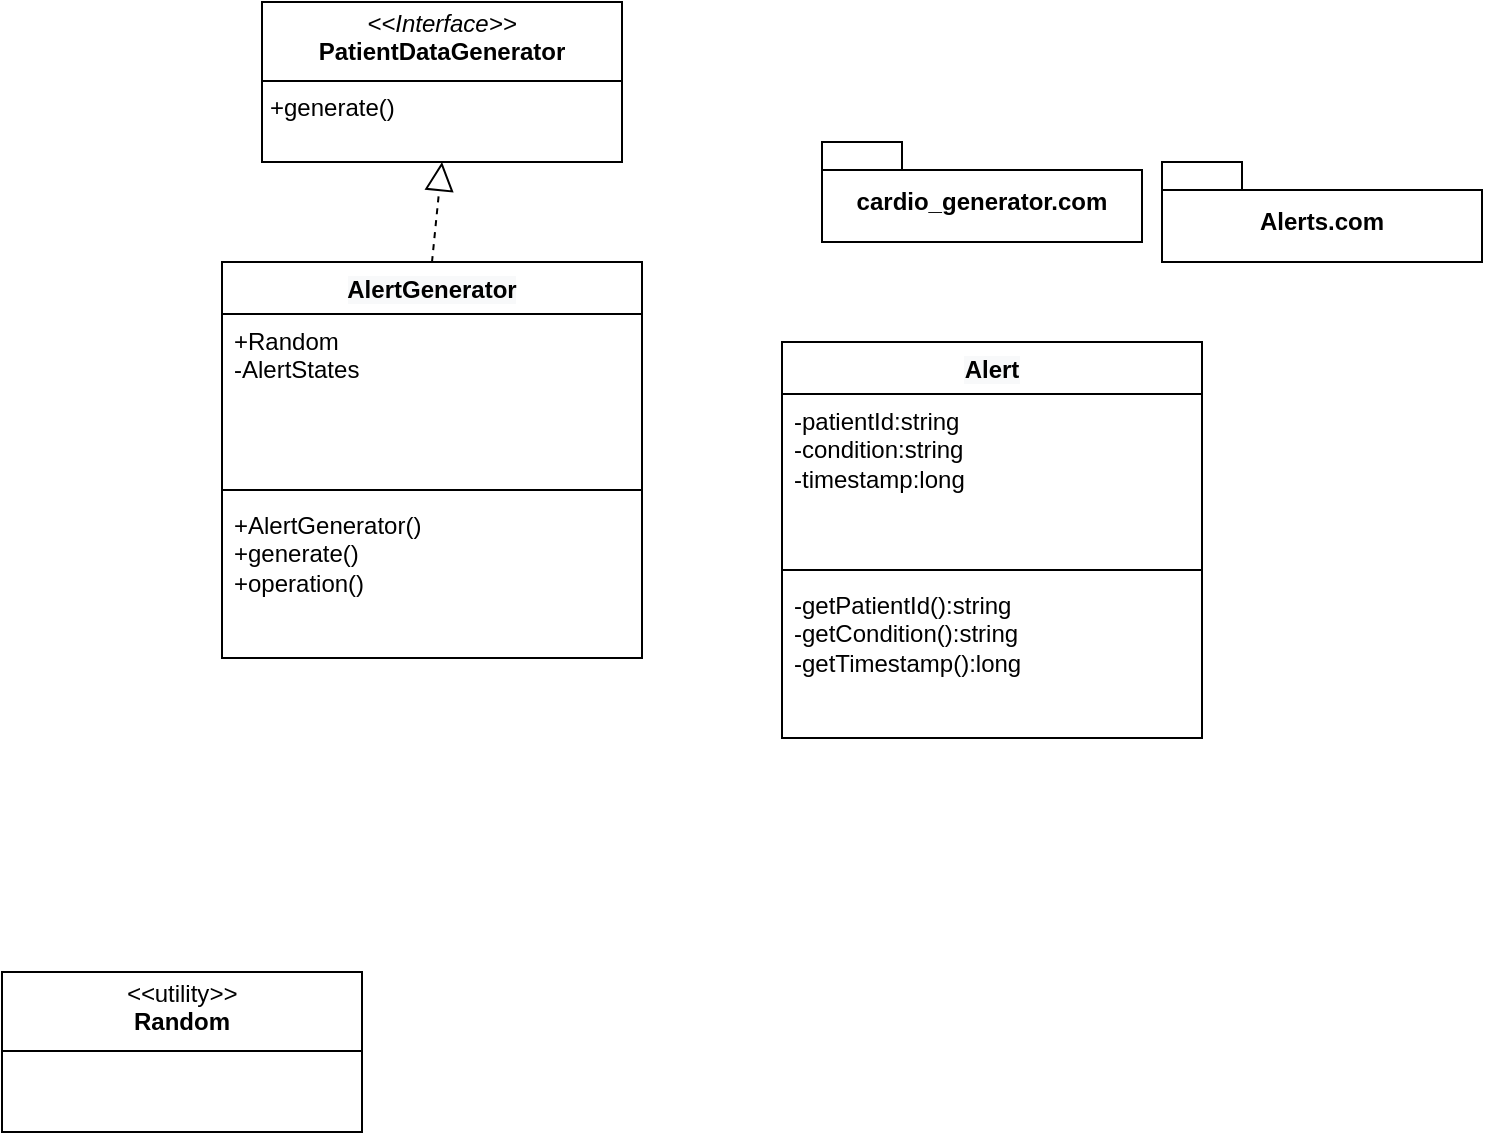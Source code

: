<mxfile version="27.0.2" pages="2">
  <diagram id="C5RBs43oDa-KdzZeNtuy" name="Page-1">
    <mxGraphModel dx="946" dy="644" grid="1" gridSize="10" guides="1" tooltips="1" connect="1" arrows="1" fold="1" page="1" pageScale="1" pageWidth="827" pageHeight="1169" math="0" shadow="0">
      <root>
        <mxCell id="WIyWlLk6GJQsqaUBKTNV-0" />
        <mxCell id="WIyWlLk6GJQsqaUBKTNV-1" parent="WIyWlLk6GJQsqaUBKTNV-0" />
        <mxCell id="KVcd45YsAqdvj3IUiSUZ-5" value="&lt;span style=&quot;color: rgb(0, 0, 0); font-family: Helvetica, &amp;quot;VP Default&amp;quot;; text-wrap-mode: nowrap; background-color: rgb(248, 249, 250);&quot;&gt;AlertGenerator&lt;/span&gt;" style="swimlane;fontStyle=1;align=center;verticalAlign=top;childLayout=stackLayout;horizontal=1;startSize=26;horizontalStack=0;resizeParent=1;resizeParentMax=0;resizeLast=0;collapsible=1;marginBottom=0;whiteSpace=wrap;html=1;labelBackgroundColor=none;" vertex="1" parent="WIyWlLk6GJQsqaUBKTNV-1">
          <mxGeometry x="120" y="190" width="210" height="198" as="geometry" />
        </mxCell>
        <mxCell id="KVcd45YsAqdvj3IUiSUZ-6" value="+Random&lt;div&gt;-AlertStates&lt;/div&gt;&lt;div&gt;&lt;br&gt;&lt;/div&gt;" style="text;strokeColor=none;fillColor=none;align=left;verticalAlign=top;spacingLeft=4;spacingRight=4;overflow=hidden;rotatable=0;points=[[0,0.5],[1,0.5]];portConstraint=eastwest;whiteSpace=wrap;html=1;labelBackgroundColor=none;" vertex="1" parent="KVcd45YsAqdvj3IUiSUZ-5">
          <mxGeometry y="26" width="210" height="84" as="geometry" />
        </mxCell>
        <mxCell id="KVcd45YsAqdvj3IUiSUZ-7" value="" style="line;strokeWidth=1;fillColor=none;align=left;verticalAlign=middle;spacingTop=-1;spacingLeft=3;spacingRight=3;rotatable=0;labelPosition=right;points=[];portConstraint=eastwest;labelBackgroundColor=none;" vertex="1" parent="KVcd45YsAqdvj3IUiSUZ-5">
          <mxGeometry y="110" width="210" height="8" as="geometry" />
        </mxCell>
        <mxCell id="KVcd45YsAqdvj3IUiSUZ-8" value="+AlertGenerator()&lt;div&gt;+generate()&lt;/div&gt;&lt;div&gt;+operation()&lt;/div&gt;" style="text;strokeColor=none;fillColor=none;align=left;verticalAlign=top;spacingLeft=4;spacingRight=4;overflow=hidden;rotatable=0;points=[[0,0.5],[1,0.5]];portConstraint=eastwest;whiteSpace=wrap;html=1;labelBackgroundColor=none;" vertex="1" parent="KVcd45YsAqdvj3IUiSUZ-5">
          <mxGeometry y="118" width="210" height="80" as="geometry" />
        </mxCell>
        <mxCell id="KVcd45YsAqdvj3IUiSUZ-9" value="&lt;span style=&quot;color: rgb(0, 0, 0); font-family: Helvetica, &amp;quot;VP Default&amp;quot;; text-wrap-mode: nowrap; background-color: rgb(248, 249, 250);&quot;&gt;Alert&lt;/span&gt;" style="swimlane;fontStyle=1;align=center;verticalAlign=top;childLayout=stackLayout;horizontal=1;startSize=26;horizontalStack=0;resizeParent=1;resizeParentMax=0;resizeLast=0;collapsible=1;marginBottom=0;whiteSpace=wrap;html=1;labelBackgroundColor=none;" vertex="1" parent="WIyWlLk6GJQsqaUBKTNV-1">
          <mxGeometry x="400" y="230" width="210" height="198" as="geometry" />
        </mxCell>
        <mxCell id="KVcd45YsAqdvj3IUiSUZ-10" value="&lt;div&gt;-patientId:string&lt;/div&gt;&lt;div&gt;-condition:string&amp;nbsp;&lt;/div&gt;&lt;div&gt;-timestamp:long&lt;/div&gt;" style="text;strokeColor=none;fillColor=none;align=left;verticalAlign=top;spacingLeft=4;spacingRight=4;overflow=hidden;rotatable=0;points=[[0,0.5],[1,0.5]];portConstraint=eastwest;whiteSpace=wrap;html=1;labelBackgroundColor=none;" vertex="1" parent="KVcd45YsAqdvj3IUiSUZ-9">
          <mxGeometry y="26" width="210" height="84" as="geometry" />
        </mxCell>
        <mxCell id="KVcd45YsAqdvj3IUiSUZ-11" value="" style="line;strokeWidth=1;fillColor=none;align=left;verticalAlign=middle;spacingTop=-1;spacingLeft=3;spacingRight=3;rotatable=0;labelPosition=right;points=[];portConstraint=eastwest;labelBackgroundColor=none;" vertex="1" parent="KVcd45YsAqdvj3IUiSUZ-9">
          <mxGeometry y="110" width="210" height="8" as="geometry" />
        </mxCell>
        <mxCell id="KVcd45YsAqdvj3IUiSUZ-12" value="&lt;div&gt;-getPatientId():string&lt;/div&gt;&lt;div&gt;-getCondition():string&amp;nbsp;&lt;/div&gt;&lt;div&gt;-getTimestamp():long&lt;/div&gt;" style="text;strokeColor=none;fillColor=none;align=left;verticalAlign=top;spacingLeft=4;spacingRight=4;overflow=hidden;rotatable=0;points=[[0,0.5],[1,0.5]];portConstraint=eastwest;whiteSpace=wrap;html=1;labelBackgroundColor=none;" vertex="1" parent="KVcd45YsAqdvj3IUiSUZ-9">
          <mxGeometry y="118" width="210" height="80" as="geometry" />
        </mxCell>
        <mxCell id="KVcd45YsAqdvj3IUiSUZ-18" value="&lt;p style=&quot;margin:0px;margin-top:4px;text-align:center;&quot;&gt;&lt;i&gt;&amp;lt;&amp;lt;Interface&amp;gt;&amp;gt;&lt;/i&gt;&lt;br&gt;&lt;b&gt;PatientDataGenerator&lt;/b&gt;&lt;/p&gt;&lt;hr size=&quot;1&quot; style=&quot;border-style:solid;&quot;&gt;&lt;p style=&quot;margin:0px;margin-left:4px;&quot;&gt;+generate()&lt;/p&gt;" style="verticalAlign=top;align=left;overflow=fill;html=1;whiteSpace=wrap;labelBackgroundColor=none;" vertex="1" parent="WIyWlLk6GJQsqaUBKTNV-1">
          <mxGeometry x="140" y="60" width="180" height="80" as="geometry" />
        </mxCell>
        <mxCell id="KVcd45YsAqdvj3IUiSUZ-19" value="cardio_generator.com" style="shape=folder;fontStyle=1;spacingTop=10;tabWidth=40;tabHeight=14;tabPosition=left;html=1;whiteSpace=wrap;labelBackgroundColor=none;" vertex="1" parent="WIyWlLk6GJQsqaUBKTNV-1">
          <mxGeometry x="420" y="130" width="160" height="50" as="geometry" />
        </mxCell>
        <mxCell id="KVcd45YsAqdvj3IUiSUZ-20" value="&lt;p style=&quot;margin:0px;margin-top:4px;text-align:center;&quot;&gt;&lt;i&gt;&amp;lt;&amp;lt;&lt;/i&gt;utility&lt;i&gt;&amp;gt;&amp;gt;&lt;/i&gt;&lt;br&gt;&lt;b&gt;Random&lt;/b&gt;&lt;/p&gt;&lt;hr size=&quot;1&quot; style=&quot;border-style:solid;&quot;&gt;&lt;p style=&quot;margin:0px;margin-left:4px;&quot;&gt;&lt;br&gt;&lt;/p&gt;" style="verticalAlign=top;align=left;overflow=fill;html=1;whiteSpace=wrap;labelBackgroundColor=none;" vertex="1" parent="WIyWlLk6GJQsqaUBKTNV-1">
          <mxGeometry x="10" y="545" width="180" height="80" as="geometry" />
        </mxCell>
        <mxCell id="KVcd45YsAqdvj3IUiSUZ-24" value="" style="endArrow=block;dashed=1;endFill=0;endSize=12;html=1;rounded=0;entryX=0.5;entryY=1;entryDx=0;entryDy=0;exitX=0.5;exitY=0;exitDx=0;exitDy=0;" edge="1" parent="WIyWlLk6GJQsqaUBKTNV-1" source="KVcd45YsAqdvj3IUiSUZ-5" target="KVcd45YsAqdvj3IUiSUZ-18">
          <mxGeometry width="160" relative="1" as="geometry">
            <mxPoint x="180" y="154.5" as="sourcePoint" />
            <mxPoint x="340" y="154.5" as="targetPoint" />
          </mxGeometry>
        </mxCell>
        <mxCell id="KVcd45YsAqdvj3IUiSUZ-25" value="Alerts.com" style="shape=folder;fontStyle=1;spacingTop=10;tabWidth=40;tabHeight=14;tabPosition=left;html=1;whiteSpace=wrap;labelBackgroundColor=none;" vertex="1" parent="WIyWlLk6GJQsqaUBKTNV-1">
          <mxGeometry x="590" y="140" width="160" height="50" as="geometry" />
        </mxCell>
      </root>
    </mxGraphModel>
  </diagram>
  <diagram id="ZoHEHgLhK46FxEXl_ybJ" name="Page-2">
    <mxGraphModel dx="946" dy="644" grid="1" gridSize="10" guides="1" tooltips="1" connect="1" arrows="1" fold="1" page="1" pageScale="1" pageWidth="850" pageHeight="1100" math="0" shadow="0">
      <root>
        <mxCell id="0" />
        <mxCell id="1" parent="0" />
      </root>
    </mxGraphModel>
  </diagram>
</mxfile>
